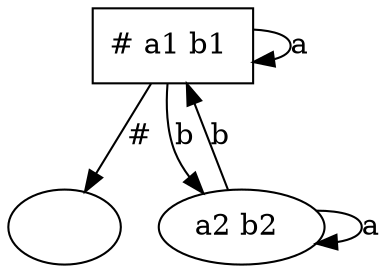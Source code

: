 digraph A {
 "# a1 b1 " [ shape = "rect"];
  "" [ shape = "ellipse"];
 "# a1 b1 " -> "" [label="#"];
 "# a1 b1 " -> "# a1 b1 " [label="a"];
 "# a1 b1 " -> "a2 b2 " [label="b"];
 "a2 b2 " -> "a2 b2 " [label="a"];
 "a2 b2 " -> "# a1 b1 " [label="b"];
 
}
